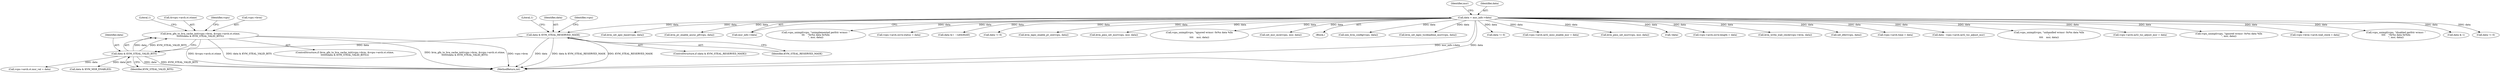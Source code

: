 digraph "0_linux_0b79459b482e85cb7426aa7da683a9f2c97aeae1_2@pointer" {
"1000390" [label="(Call,kvm_gfn_to_hva_cache_init(vcpu->kvm, &vcpu->arch.st.stime,\n\t\t\t\t\t\t\tdata & KVM_STEAL_VALID_BITS))"];
"1000402" [label="(Call,data & KVM_STEAL_VALID_BITS)"];
"1000384" [label="(Call,data & KVM_STEAL_RESERVED_MASK)"];
"1000127" [label="(Call,data = msr_info->data)"];
"1000388" [label="(Literal,1)"];
"1000180" [label="(Call,data != 0)"];
"1000638" [label="(MethodReturn,int)"];
"1000270" [label="(Call,vcpu->arch.ia32_misc_enable_msr = data)"];
"1000495" [label="(Call,kvm_pmu_set_msr(vcpu, msr, data))"];
"1000193" [label="(Call,!data)"];
"1000394" [label="(Call,&vcpu->arch.st.stime)"];
"1000562" [label="(Call,vcpu->arch.osvw.length = data)"];
"1000289" [label="(Call,kvm_write_wall_clock(vcpu->kvm, data))"];
"1000127" [label="(Call,data = msr_info->data)"];
"1000384" [label="(Call,data & KVM_STEAL_RESERVED_MASK)"];
"1000144" [label="(Call,set_efer(vcpu, data))"];
"1000300" [label="(Call,vcpu->arch.time = data)"];
"1000390" [label="(Call,kvm_gfn_to_hva_cache_init(vcpu->kvm, &vcpu->arch.st.stime,\n\t\t\t\t\t\t\tdata & KVM_STEAL_VALID_BITS))"];
"1000250" [label="(Call,data - vcpu->arch.ia32_tsc_adjust_msr)"];
"1000621" [label="(Call,vcpu_unimpl(vcpu, \"unhandled wrmsr: 0x%x data %llx\n\",\n\t\t\t\t    msr, data))"];
"1000261" [label="(Call,vcpu->arch.ia32_tsc_adjust_msr = data)"];
"1000549" [label="(Call,vcpu_unimpl(vcpu, \"ignored wrmsr: 0x%x data %llx\n\", msr, data))"];
"1000280" [label="(Call,vcpu->kvm->arch.wall_clock = data)"];
"1000505" [label="(Call,vcpu_unimpl(vcpu, \"disabled perfctr wrmsr: \"\n\t\t\t\t    \"0x%x data 0x%llx\n\", msr, data))"];
"1000404" [label="(Identifier,KVM_STEAL_VALID_BITS)"];
"1000407" [label="(Call,vcpu->arch.st.msr_val = data)"];
"1000312" [label="(Call,data & 1)"];
"1000402" [label="(Call,data & KVM_STEAL_VALID_BITS)"];
"1000464" [label="(Call,data != 0)"];
"1000383" [label="(ControlStructure,if (data & KVM_STEAL_RESERVED_MASK))"];
"1000221" [label="(Call,kvm_set_apic_base(vcpu, data))"];
"1000370" [label="(Call,kvm_pv_enable_async_pf(vcpu, data))"];
"1000129" [label="(Call,msr_info->data)"];
"1000389" [label="(ControlStructure,if (kvm_gfn_to_hva_cache_init(vcpu->kvm, &vcpu->arch.st.stime,\n\t\t\t\t\t\t\tdata & KVM_STEAL_VALID_BITS)))"];
"1000477" [label="(Call,vcpu_unimpl(vcpu, \"unimplemented perfctr wrmsr: \"\n\t\t\t    \"0x%x data 0x%llx\n\", msr, data))"];
"1000579" [label="(Call,vcpu->arch.osvw.status = data)"];
"1000148" [label="(Call,data &= ~(u64)0x40)"];
"1000502" [label="(Call,data != 0)"];
"1000411" [label="(Identifier,vcpu)"];
"1000386" [label="(Identifier,KVM_STEAL_RESERVED_MASK)"];
"1000445" [label="(Call,kvm_lapic_enable_pv_eoi(vcpu, data))"];
"1000418" [label="(Call,data & KVM_MSR_ENABLED)"];
"1000613" [label="(Call,kvm_pmu_set_msr(vcpu, msr, data))"];
"1000630" [label="(Call,vcpu_unimpl(vcpu, \"ignored wrmsr: 0x%x data %llx\n\",\n\t\t\t\t    msr, data))"];
"1000403" [label="(Identifier,data)"];
"1000455" [label="(Call,set_msr_mce(vcpu, msr, data))"];
"1000385" [label="(Identifier,data)"];
"1000115" [label="(Block,)"];
"1000391" [label="(Call,vcpu->kvm)"];
"1000133" [label="(Identifier,msr)"];
"1000128" [label="(Identifier,data)"];
"1000406" [label="(Literal,1)"];
"1000605" [label="(Call,xen_hvm_config(vcpu, data))"];
"1000392" [label="(Identifier,vcpu)"];
"1000232" [label="(Call,kvm_set_lapic_tscdeadline_msr(vcpu, data))"];
"1000390" -> "1000389"  [label="AST: "];
"1000390" -> "1000402"  [label="CFG: "];
"1000391" -> "1000390"  [label="AST: "];
"1000394" -> "1000390"  [label="AST: "];
"1000402" -> "1000390"  [label="AST: "];
"1000406" -> "1000390"  [label="CFG: "];
"1000411" -> "1000390"  [label="CFG: "];
"1000390" -> "1000638"  [label="DDG: &vcpu->arch.st.stime"];
"1000390" -> "1000638"  [label="DDG: data & KVM_STEAL_VALID_BITS"];
"1000390" -> "1000638"  [label="DDG: kvm_gfn_to_hva_cache_init(vcpu->kvm, &vcpu->arch.st.stime,\n\t\t\t\t\t\t\tdata & KVM_STEAL_VALID_BITS)"];
"1000390" -> "1000638"  [label="DDG: vcpu->kvm"];
"1000402" -> "1000390"  [label="DDG: data"];
"1000402" -> "1000390"  [label="DDG: KVM_STEAL_VALID_BITS"];
"1000402" -> "1000404"  [label="CFG: "];
"1000403" -> "1000402"  [label="AST: "];
"1000404" -> "1000402"  [label="AST: "];
"1000402" -> "1000638"  [label="DDG: KVM_STEAL_VALID_BITS"];
"1000402" -> "1000638"  [label="DDG: data"];
"1000384" -> "1000402"  [label="DDG: data"];
"1000402" -> "1000407"  [label="DDG: data"];
"1000402" -> "1000418"  [label="DDG: data"];
"1000384" -> "1000383"  [label="AST: "];
"1000384" -> "1000386"  [label="CFG: "];
"1000385" -> "1000384"  [label="AST: "];
"1000386" -> "1000384"  [label="AST: "];
"1000388" -> "1000384"  [label="CFG: "];
"1000392" -> "1000384"  [label="CFG: "];
"1000384" -> "1000638"  [label="DDG: data & KVM_STEAL_RESERVED_MASK"];
"1000384" -> "1000638"  [label="DDG: KVM_STEAL_RESERVED_MASK"];
"1000384" -> "1000638"  [label="DDG: data"];
"1000127" -> "1000384"  [label="DDG: data"];
"1000127" -> "1000115"  [label="AST: "];
"1000127" -> "1000129"  [label="CFG: "];
"1000128" -> "1000127"  [label="AST: "];
"1000129" -> "1000127"  [label="AST: "];
"1000133" -> "1000127"  [label="CFG: "];
"1000127" -> "1000638"  [label="DDG: msr_info->data"];
"1000127" -> "1000638"  [label="DDG: data"];
"1000127" -> "1000144"  [label="DDG: data"];
"1000127" -> "1000148"  [label="DDG: data"];
"1000127" -> "1000180"  [label="DDG: data"];
"1000127" -> "1000193"  [label="DDG: data"];
"1000127" -> "1000221"  [label="DDG: data"];
"1000127" -> "1000232"  [label="DDG: data"];
"1000127" -> "1000250"  [label="DDG: data"];
"1000127" -> "1000261"  [label="DDG: data"];
"1000127" -> "1000270"  [label="DDG: data"];
"1000127" -> "1000280"  [label="DDG: data"];
"1000127" -> "1000289"  [label="DDG: data"];
"1000127" -> "1000300"  [label="DDG: data"];
"1000127" -> "1000312"  [label="DDG: data"];
"1000127" -> "1000370"  [label="DDG: data"];
"1000127" -> "1000445"  [label="DDG: data"];
"1000127" -> "1000455"  [label="DDG: data"];
"1000127" -> "1000464"  [label="DDG: data"];
"1000127" -> "1000477"  [label="DDG: data"];
"1000127" -> "1000495"  [label="DDG: data"];
"1000127" -> "1000502"  [label="DDG: data"];
"1000127" -> "1000505"  [label="DDG: data"];
"1000127" -> "1000549"  [label="DDG: data"];
"1000127" -> "1000562"  [label="DDG: data"];
"1000127" -> "1000579"  [label="DDG: data"];
"1000127" -> "1000605"  [label="DDG: data"];
"1000127" -> "1000613"  [label="DDG: data"];
"1000127" -> "1000621"  [label="DDG: data"];
"1000127" -> "1000630"  [label="DDG: data"];
}

